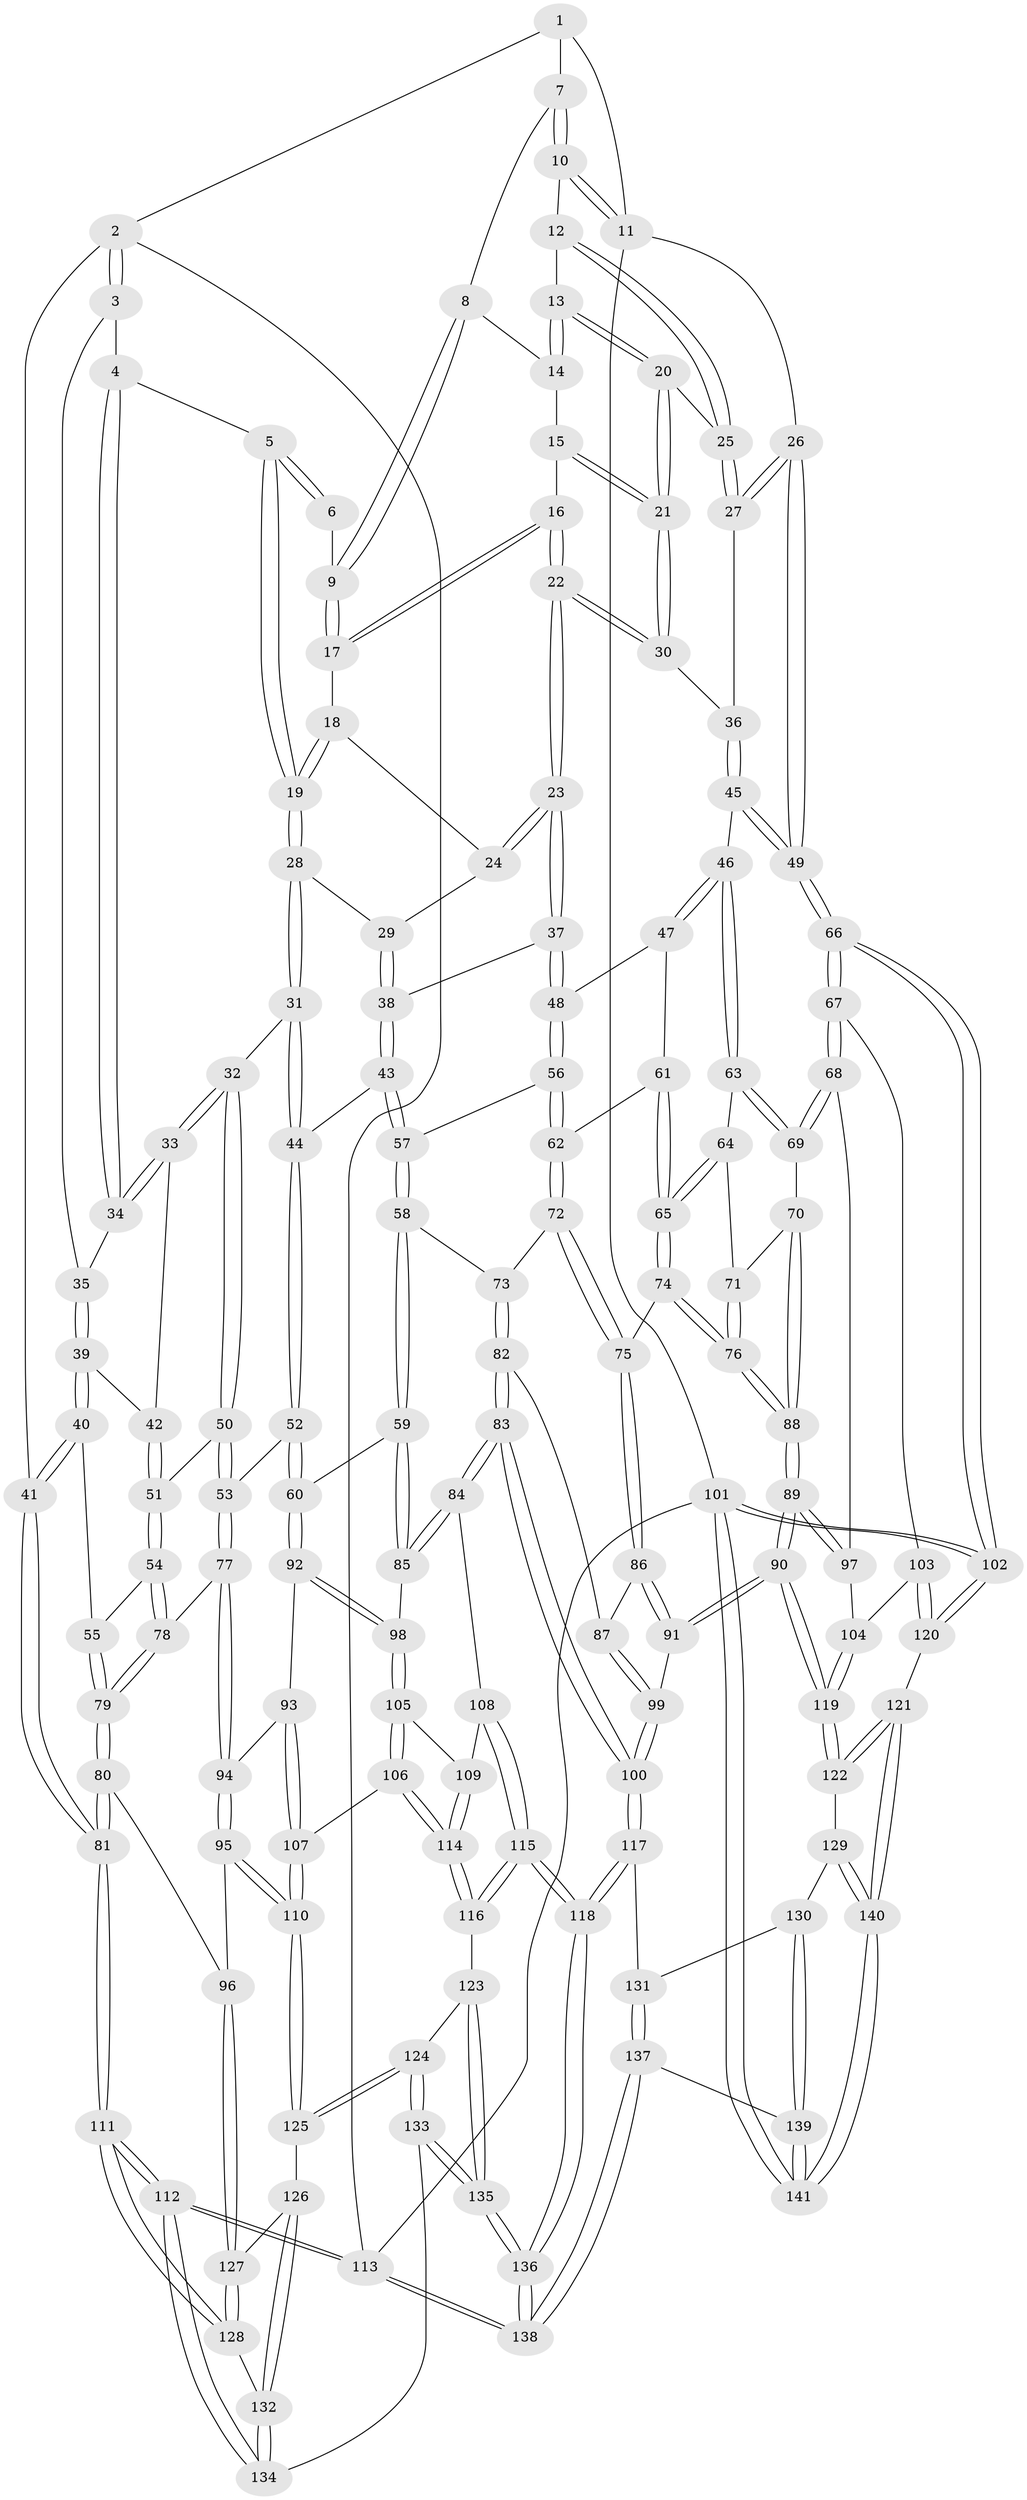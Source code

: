 // Generated by graph-tools (version 1.1) at 2025/11/02/27/25 16:11:55]
// undirected, 141 vertices, 349 edges
graph export_dot {
graph [start="1"]
  node [color=gray90,style=filled];
  1 [pos="+0.7921310184137053+0"];
  2 [pos="+0+0"];
  3 [pos="+0+0"];
  4 [pos="+0.2522187291128752+0"];
  5 [pos="+0.27710886278288555+0"];
  6 [pos="+0.44230695139558857+0"];
  7 [pos="+0.8256439241801454+0.018920747823184213"];
  8 [pos="+0.80506846682592+0.050975376900193395"];
  9 [pos="+0.6835022036203221+0.15153965567753275"];
  10 [pos="+0.968817651200564+0.12998760696303444"];
  11 [pos="+1+0.18159398432245213"];
  12 [pos="+0.9018602264544764+0.20850149826084935"];
  13 [pos="+0.8724875571667344+0.21322493396804865"];
  14 [pos="+0.8202669584832849+0.19135528447205785"];
  15 [pos="+0.7923456561639892+0.21661877261857967"];
  16 [pos="+0.7123275043346686+0.20679938493249575"];
  17 [pos="+0.6817347227922727+0.15906659602868664"];
  18 [pos="+0.6465812557183633+0.1793775155287016"];
  19 [pos="+0.4077080547430634+0.11433868727268058"];
  20 [pos="+0.8254129688489567+0.2870525901495386"];
  21 [pos="+0.8160515108620323+0.2951008820425035"];
  22 [pos="+0.7162156235717353+0.3251363494464041"];
  23 [pos="+0.6846103372260098+0.3611206995645279"];
  24 [pos="+0.6152386927258828+0.22090616368081042"];
  25 [pos="+0.9124321711230491+0.26655530453376103"];
  26 [pos="+1+0.4022377652900033"];
  27 [pos="+0.9349250196022052+0.30175299785695836"];
  28 [pos="+0.45943204394592657+0.24811772700570292"];
  29 [pos="+0.5367622091428028+0.2633828754592037"];
  30 [pos="+0.8116831124399523+0.3073794676980352"];
  31 [pos="+0.4209485993207479+0.36815170697311334"];
  32 [pos="+0.2625248823882212+0.3799607514067037"];
  33 [pos="+0.24003049811300978+0.3534238864575299"];
  34 [pos="+0.22186285422105564+0.2477141249259247"];
  35 [pos="+0.06044736501733278+0.3074339583036892"];
  36 [pos="+0.849375638523652+0.34601841882144196"];
  37 [pos="+0.6691949769961552+0.38856268669763594"];
  38 [pos="+0.6496185712882526+0.389283757357952"];
  39 [pos="+0.04068987352471784+0.3941529962245759"];
  40 [pos="+0+0.46170105582933774"];
  41 [pos="+0+0.46754388128327484"];
  42 [pos="+0.0812902656493885+0.3901244634282482"];
  43 [pos="+0.556362568368114+0.4388087790958195"];
  44 [pos="+0.449028118118492+0.41086028857076073"];
  45 [pos="+0.8672605944139499+0.450347866001191"];
  46 [pos="+0.8349466606520739+0.4696430840048593"];
  47 [pos="+0.7166572825161704+0.4471699753217861"];
  48 [pos="+0.7078163938094073+0.43800097482926276"];
  49 [pos="+1+0.4727472508184737"];
  50 [pos="+0.24361273426759184+0.5059727032389938"];
  51 [pos="+0.20588471711589926+0.5011414967364232"];
  52 [pos="+0.3987416178593533+0.5710737196556087"];
  53 [pos="+0.2567015083171744+0.5409032003297984"];
  54 [pos="+0.02525989415564365+0.5016010338789499"];
  55 [pos="+0.012092625799494562+0.498921170086351"];
  56 [pos="+0.6069900796423089+0.5394418179712471"];
  57 [pos="+0.5618360372761977+0.5273541598824019"];
  58 [pos="+0.5336963524791513+0.5748889121333626"];
  59 [pos="+0.43394193732304404+0.6024592259732464"];
  60 [pos="+0.3990472056273073+0.5714918156716079"];
  61 [pos="+0.7065353004469423+0.5020085167562898"];
  62 [pos="+0.6410485254430616+0.5603157100254845"];
  63 [pos="+0.8342498160703116+0.48052781764299063"];
  64 [pos="+0.8269534731499191+0.5054770524197763"];
  65 [pos="+0.7293853330813692+0.5861438946044466"];
  66 [pos="+1+0.5437990271263344"];
  67 [pos="+1+0.5989536846609597"];
  68 [pos="+0.9236843902966075+0.6310718806388731"];
  69 [pos="+0.9188864886108966+0.6294419210473644"];
  70 [pos="+0.8804001084300365+0.6270650792624148"];
  71 [pos="+0.8192375097217476+0.5752765441178458"];
  72 [pos="+0.6471247670103651+0.5940416922866415"];
  73 [pos="+0.5728754368588966+0.6163269209974982"];
  74 [pos="+0.7298468770991834+0.6139832221904469"];
  75 [pos="+0.673374741702957+0.6178084342160539"];
  76 [pos="+0.7511656121239921+0.63214424531508"];
  77 [pos="+0.2243138713316556+0.5996458117387229"];
  78 [pos="+0.16752876432362984+0.5991786361063707"];
  79 [pos="+0.07438953689700928+0.6406380133550998"];
  80 [pos="+0.06108732988585359+0.7326176219637134"];
  81 [pos="+0+0.8294888685310783"];
  82 [pos="+0.5820746757503696+0.6635791170598896"];
  83 [pos="+0.5176624243127674+0.7286102011017821"];
  84 [pos="+0.49551950279218804+0.7174767083915081"];
  85 [pos="+0.44013417744745104+0.6429489848578692"];
  86 [pos="+0.6401459991991171+0.6734510054048258"];
  87 [pos="+0.6244455886175114+0.6750670941232412"];
  88 [pos="+0.7709605161862872+0.684955938293566"];
  89 [pos="+0.7675448516544854+0.7451427798578565"];
  90 [pos="+0.7643205824349443+0.7548770314722748"];
  91 [pos="+0.7047710946751397+0.746001174330998"];
  92 [pos="+0.31420685501342727+0.6865037894831195"];
  93 [pos="+0.30090247541684434+0.6907847595014035"];
  94 [pos="+0.22549609475037274+0.6680577168118702"];
  95 [pos="+0.193896853474474+0.7236047015750631"];
  96 [pos="+0.09366309134117475+0.7421005684310799"];
  97 [pos="+0.8968614964875865+0.6933758703318974"];
  98 [pos="+0.3804701174029118+0.7089582820767134"];
  99 [pos="+0.5985465556651222+0.7855543352634152"];
  100 [pos="+0.5627298605597831+0.8090516828603421"];
  101 [pos="+1+1"];
  102 [pos="+1+0.8716324957641838"];
  103 [pos="+0.922367321221217+0.7692474159506119"];
  104 [pos="+0.9211811420920086+0.7685105909421266"];
  105 [pos="+0.3796557452972131+0.7136614484758006"];
  106 [pos="+0.3390092027474709+0.7748488983429486"];
  107 [pos="+0.3265646142411335+0.7718556507344166"];
  108 [pos="+0.4339453487893609+0.7655677498560196"];
  109 [pos="+0.41429065959898476+0.7565175269936325"];
  110 [pos="+0.24105702703953039+0.7962526377632767"];
  111 [pos="+0+0.9922433801716934"];
  112 [pos="+0+1"];
  113 [pos="+0+1"];
  114 [pos="+0.34656296793299196+0.7834010691081267"];
  115 [pos="+0.4103706179448306+0.8614417788319065"];
  116 [pos="+0.37378830221883674+0.8305572701784525"];
  117 [pos="+0.5605539030777278+0.8270445267728321"];
  118 [pos="+0.4269453923274627+0.8922686390867972"];
  119 [pos="+0.770351185402427+0.7704104287434075"];
  120 [pos="+0.9568675080182212+0.8256422998809305"];
  121 [pos="+0.8415142599370562+0.9129208994650945"];
  122 [pos="+0.7709998977705819+0.7869474887016901"];
  123 [pos="+0.3045889259134086+0.8470914120589276"];
  124 [pos="+0.2411802869085141+0.8046886022726606"];
  125 [pos="+0.24075460265332124+0.800639719411834"];
  126 [pos="+0.13725238769733275+0.8380458783763217"];
  127 [pos="+0.10108372234117036+0.7638525992038352"];
  128 [pos="+0.08758386519658604+0.8610257939600264"];
  129 [pos="+0.6552812695790957+0.8894589394451388"];
  130 [pos="+0.612064274571441+0.8784759144292845"];
  131 [pos="+0.5906068369215438+0.8630525342389335"];
  132 [pos="+0.14110556223453227+0.8746206231015952"];
  133 [pos="+0.21212516272651274+0.9320607641812658"];
  134 [pos="+0.16131898616659143+0.9150619639807829"];
  135 [pos="+0.29896293407443114+1"];
  136 [pos="+0.3525371650819926+1"];
  137 [pos="+0.3838346940063336+1"];
  138 [pos="+0.3673380011148789+1"];
  139 [pos="+0.5464885909389547+1"];
  140 [pos="+0.8234828402488172+1"];
  141 [pos="+0.851451559138812+1"];
  1 -- 2;
  1 -- 7;
  1 -- 11;
  2 -- 3;
  2 -- 3;
  2 -- 41;
  2 -- 113;
  3 -- 4;
  3 -- 35;
  4 -- 5;
  4 -- 34;
  4 -- 34;
  5 -- 6;
  5 -- 6;
  5 -- 19;
  5 -- 19;
  6 -- 9;
  7 -- 8;
  7 -- 10;
  7 -- 10;
  8 -- 9;
  8 -- 9;
  8 -- 14;
  9 -- 17;
  9 -- 17;
  10 -- 11;
  10 -- 11;
  10 -- 12;
  11 -- 26;
  11 -- 101;
  12 -- 13;
  12 -- 25;
  12 -- 25;
  13 -- 14;
  13 -- 14;
  13 -- 20;
  13 -- 20;
  14 -- 15;
  15 -- 16;
  15 -- 21;
  15 -- 21;
  16 -- 17;
  16 -- 17;
  16 -- 22;
  16 -- 22;
  17 -- 18;
  18 -- 19;
  18 -- 19;
  18 -- 24;
  19 -- 28;
  19 -- 28;
  20 -- 21;
  20 -- 21;
  20 -- 25;
  21 -- 30;
  21 -- 30;
  22 -- 23;
  22 -- 23;
  22 -- 30;
  22 -- 30;
  23 -- 24;
  23 -- 24;
  23 -- 37;
  23 -- 37;
  24 -- 29;
  25 -- 27;
  25 -- 27;
  26 -- 27;
  26 -- 27;
  26 -- 49;
  26 -- 49;
  27 -- 36;
  28 -- 29;
  28 -- 31;
  28 -- 31;
  29 -- 38;
  29 -- 38;
  30 -- 36;
  31 -- 32;
  31 -- 44;
  31 -- 44;
  32 -- 33;
  32 -- 33;
  32 -- 50;
  32 -- 50;
  33 -- 34;
  33 -- 34;
  33 -- 42;
  34 -- 35;
  35 -- 39;
  35 -- 39;
  36 -- 45;
  36 -- 45;
  37 -- 38;
  37 -- 48;
  37 -- 48;
  38 -- 43;
  38 -- 43;
  39 -- 40;
  39 -- 40;
  39 -- 42;
  40 -- 41;
  40 -- 41;
  40 -- 55;
  41 -- 81;
  41 -- 81;
  42 -- 51;
  42 -- 51;
  43 -- 44;
  43 -- 57;
  43 -- 57;
  44 -- 52;
  44 -- 52;
  45 -- 46;
  45 -- 49;
  45 -- 49;
  46 -- 47;
  46 -- 47;
  46 -- 63;
  46 -- 63;
  47 -- 48;
  47 -- 61;
  48 -- 56;
  48 -- 56;
  49 -- 66;
  49 -- 66;
  50 -- 51;
  50 -- 53;
  50 -- 53;
  51 -- 54;
  51 -- 54;
  52 -- 53;
  52 -- 60;
  52 -- 60;
  53 -- 77;
  53 -- 77;
  54 -- 55;
  54 -- 78;
  54 -- 78;
  55 -- 79;
  55 -- 79;
  56 -- 57;
  56 -- 62;
  56 -- 62;
  57 -- 58;
  57 -- 58;
  58 -- 59;
  58 -- 59;
  58 -- 73;
  59 -- 60;
  59 -- 85;
  59 -- 85;
  60 -- 92;
  60 -- 92;
  61 -- 62;
  61 -- 65;
  61 -- 65;
  62 -- 72;
  62 -- 72;
  63 -- 64;
  63 -- 69;
  63 -- 69;
  64 -- 65;
  64 -- 65;
  64 -- 71;
  65 -- 74;
  65 -- 74;
  66 -- 67;
  66 -- 67;
  66 -- 102;
  66 -- 102;
  67 -- 68;
  67 -- 68;
  67 -- 103;
  68 -- 69;
  68 -- 69;
  68 -- 97;
  69 -- 70;
  70 -- 71;
  70 -- 88;
  70 -- 88;
  71 -- 76;
  71 -- 76;
  72 -- 73;
  72 -- 75;
  72 -- 75;
  73 -- 82;
  73 -- 82;
  74 -- 75;
  74 -- 76;
  74 -- 76;
  75 -- 86;
  75 -- 86;
  76 -- 88;
  76 -- 88;
  77 -- 78;
  77 -- 94;
  77 -- 94;
  78 -- 79;
  78 -- 79;
  79 -- 80;
  79 -- 80;
  80 -- 81;
  80 -- 81;
  80 -- 96;
  81 -- 111;
  81 -- 111;
  82 -- 83;
  82 -- 83;
  82 -- 87;
  83 -- 84;
  83 -- 84;
  83 -- 100;
  83 -- 100;
  84 -- 85;
  84 -- 85;
  84 -- 108;
  85 -- 98;
  86 -- 87;
  86 -- 91;
  86 -- 91;
  87 -- 99;
  87 -- 99;
  88 -- 89;
  88 -- 89;
  89 -- 90;
  89 -- 90;
  89 -- 97;
  89 -- 97;
  90 -- 91;
  90 -- 91;
  90 -- 119;
  90 -- 119;
  91 -- 99;
  92 -- 93;
  92 -- 98;
  92 -- 98;
  93 -- 94;
  93 -- 107;
  93 -- 107;
  94 -- 95;
  94 -- 95;
  95 -- 96;
  95 -- 110;
  95 -- 110;
  96 -- 127;
  96 -- 127;
  97 -- 104;
  98 -- 105;
  98 -- 105;
  99 -- 100;
  99 -- 100;
  100 -- 117;
  100 -- 117;
  101 -- 102;
  101 -- 102;
  101 -- 141;
  101 -- 141;
  101 -- 113;
  102 -- 120;
  102 -- 120;
  103 -- 104;
  103 -- 120;
  103 -- 120;
  104 -- 119;
  104 -- 119;
  105 -- 106;
  105 -- 106;
  105 -- 109;
  106 -- 107;
  106 -- 114;
  106 -- 114;
  107 -- 110;
  107 -- 110;
  108 -- 109;
  108 -- 115;
  108 -- 115;
  109 -- 114;
  109 -- 114;
  110 -- 125;
  110 -- 125;
  111 -- 112;
  111 -- 112;
  111 -- 128;
  111 -- 128;
  112 -- 113;
  112 -- 113;
  112 -- 134;
  112 -- 134;
  113 -- 138;
  113 -- 138;
  114 -- 116;
  114 -- 116;
  115 -- 116;
  115 -- 116;
  115 -- 118;
  115 -- 118;
  116 -- 123;
  117 -- 118;
  117 -- 118;
  117 -- 131;
  118 -- 136;
  118 -- 136;
  119 -- 122;
  119 -- 122;
  120 -- 121;
  121 -- 122;
  121 -- 122;
  121 -- 140;
  121 -- 140;
  122 -- 129;
  123 -- 124;
  123 -- 135;
  123 -- 135;
  124 -- 125;
  124 -- 125;
  124 -- 133;
  124 -- 133;
  125 -- 126;
  126 -- 127;
  126 -- 132;
  126 -- 132;
  127 -- 128;
  127 -- 128;
  128 -- 132;
  129 -- 130;
  129 -- 140;
  129 -- 140;
  130 -- 131;
  130 -- 139;
  130 -- 139;
  131 -- 137;
  131 -- 137;
  132 -- 134;
  132 -- 134;
  133 -- 134;
  133 -- 135;
  133 -- 135;
  135 -- 136;
  135 -- 136;
  136 -- 138;
  136 -- 138;
  137 -- 138;
  137 -- 138;
  137 -- 139;
  139 -- 141;
  139 -- 141;
  140 -- 141;
  140 -- 141;
}
